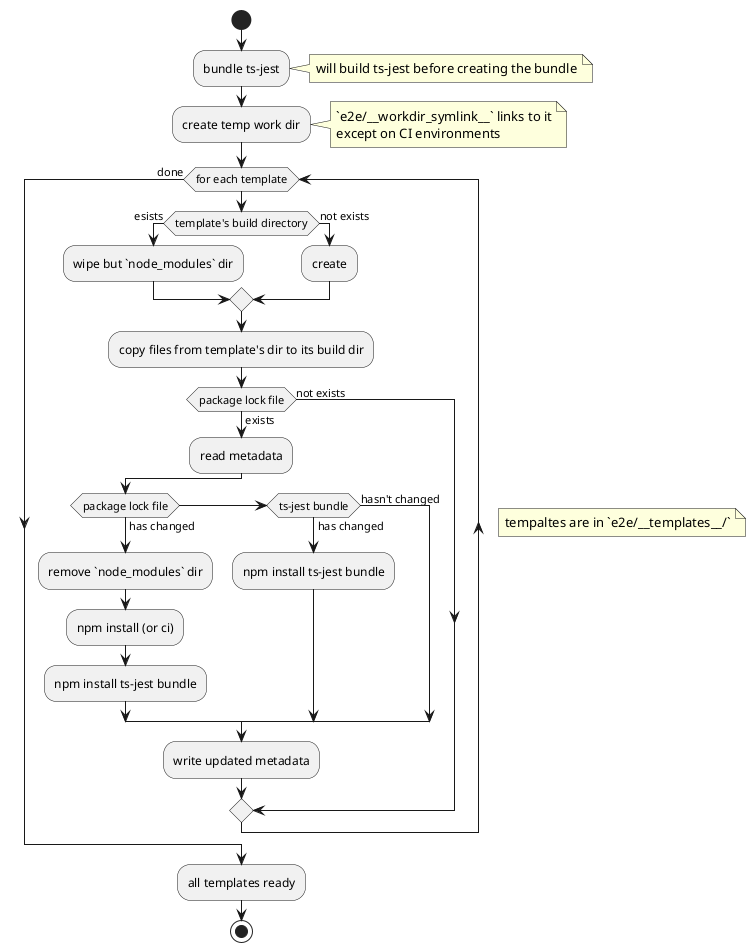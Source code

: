 @startuml


start

:bundle ts-jest;
note right
  will build ts-jest before creating the bundle
end note

:create temp work dir;
note right
  `e2e/~__workdir_symlink__` links to it
  except on CI environments
end note

while (for each template)
  note right
    tempaltes are in `e2e/~__templates__/`
  end note

  if (template's build directory) then (esists)
    :wipe but `node_modules` dir;
  else (not exists)
    :create;
  endif

  :copy files from template's dir to its build dir;

  if (package lock file) then (exists)
    :read metadata;

    if (package lock file) then (has changed)
      :remove `node_modules` dir;

      :npm install (or ci);

      :npm install ts-jest bundle;

    else if (ts-jest bundle) then (has changed)
      :npm install ts-jest bundle;

    else (hasn't changed)
    endif
    :write updated metadata;

  else (not exists)
  endif

endwhile (done)

:all templates ready;

stop


@enduml